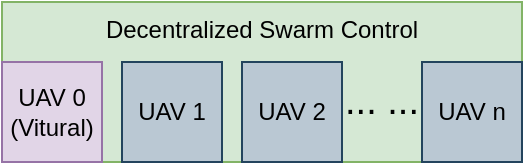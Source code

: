 <mxfile version="14.8.0" type="github">
  <diagram id="NMWIawbUOysrmcAo3rH0" name="Page-1">
    <mxGraphModel dx="731" dy="402" grid="1" gridSize="10" guides="1" tooltips="1" connect="1" arrows="1" fold="1" page="1" pageScale="1" pageWidth="1169" pageHeight="827" math="0" shadow="0">
      <root>
        <mxCell id="0" />
        <mxCell id="1" parent="0" />
        <mxCell id="6EN68gSz8eEEFvAM6M62-57" value="Decentralized Swarm Control" style="rounded=0;whiteSpace=wrap;html=1;fillColor=#d5e8d4;strokeColor=#82b366;verticalAlign=top;" vertex="1" parent="1">
          <mxGeometry x="240" y="290" width="260" height="80" as="geometry" />
        </mxCell>
        <mxCell id="6EN68gSz8eEEFvAM6M62-51" value="UAV 1" style="rounded=0;whiteSpace=wrap;html=1;fillColor=#bac8d3;strokeColor=#23445d;" vertex="1" parent="1">
          <mxGeometry x="300" y="320" width="50" height="50" as="geometry" />
        </mxCell>
        <mxCell id="6EN68gSz8eEEFvAM6M62-52" value="UAV 2" style="rounded=0;whiteSpace=wrap;html=1;fillColor=#bac8d3;strokeColor=#23445d;" vertex="1" parent="1">
          <mxGeometry x="360" y="320" width="50" height="50" as="geometry" />
        </mxCell>
        <mxCell id="6EN68gSz8eEEFvAM6M62-53" value="UAV n" style="rounded=0;whiteSpace=wrap;html=1;fillColor=#bac8d3;strokeColor=#23445d;" vertex="1" parent="1">
          <mxGeometry x="450" y="320" width="50" height="50" as="geometry" />
        </mxCell>
        <mxCell id="6EN68gSz8eEEFvAM6M62-54" value="&lt;font style=&quot;font-size: 19px&quot;&gt;... ...&lt;/font&gt;" style="text;html=1;strokeColor=none;fillColor=none;align=center;verticalAlign=middle;whiteSpace=wrap;rounded=0;" vertex="1" parent="1">
          <mxGeometry x="410" y="330" width="40" height="20" as="geometry" />
        </mxCell>
        <mxCell id="6EN68gSz8eEEFvAM6M62-56" value="UAV 0&lt;br&gt;(Vitural)" style="rounded=0;whiteSpace=wrap;html=1;fillColor=#e1d5e7;strokeColor=#9673a6;" vertex="1" parent="1">
          <mxGeometry x="240" y="320" width="50" height="50" as="geometry" />
        </mxCell>
      </root>
    </mxGraphModel>
  </diagram>
</mxfile>
